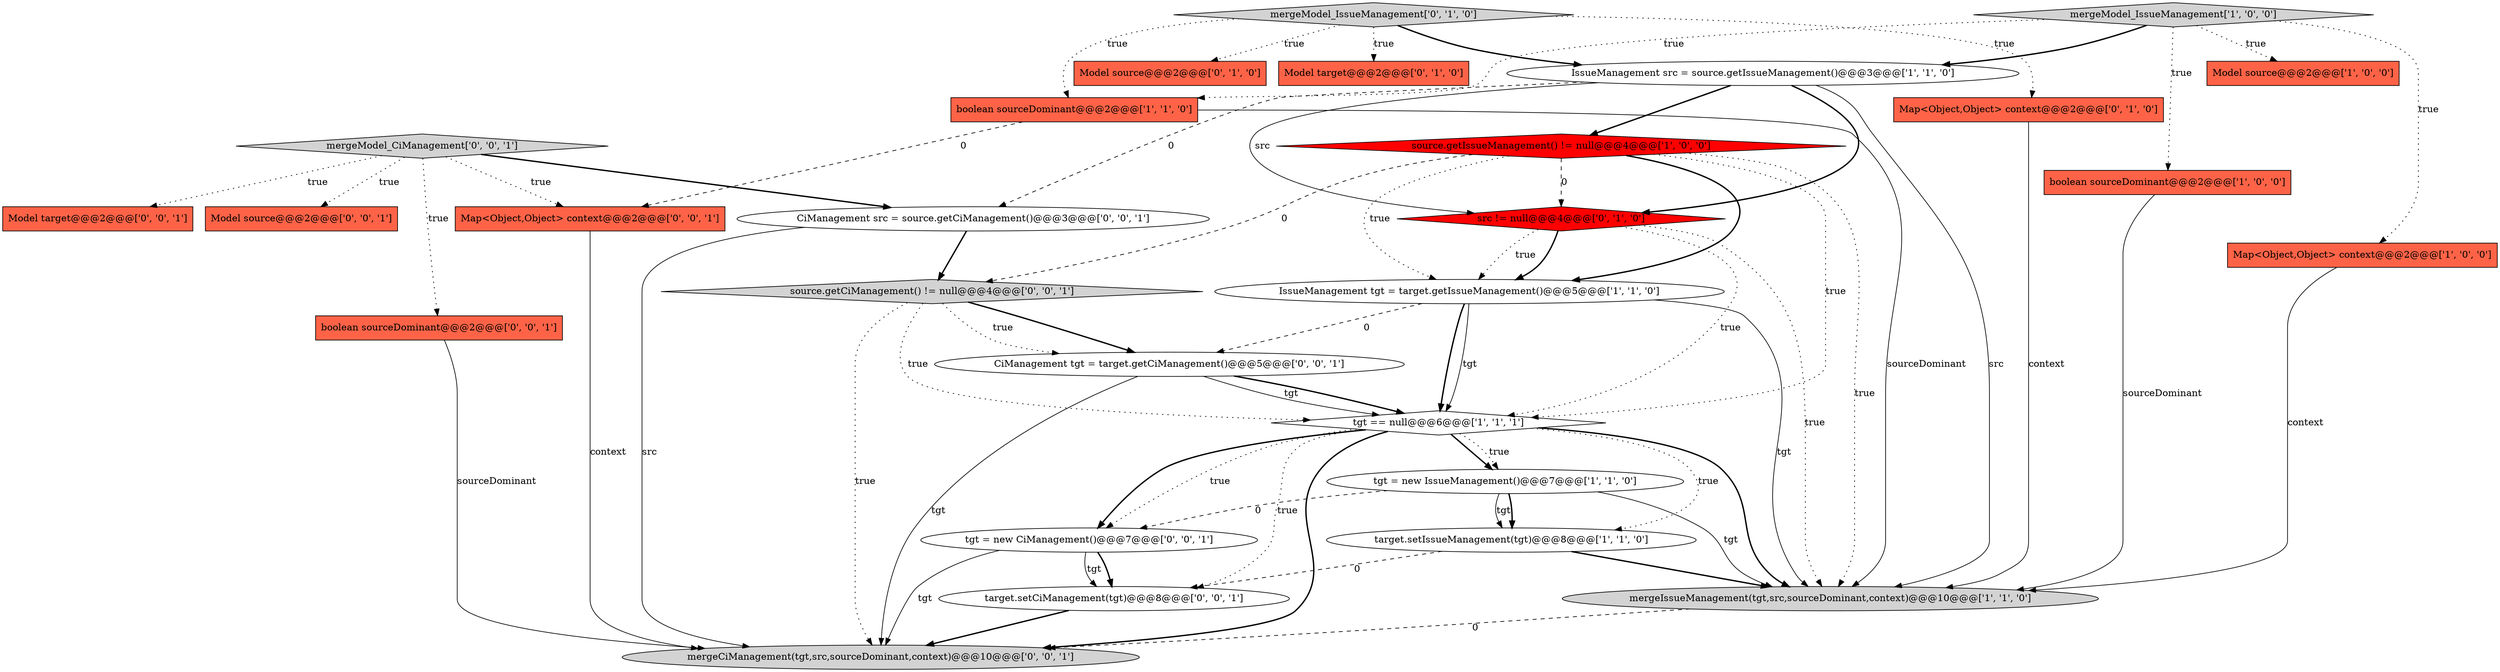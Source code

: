 digraph {
13 [style = filled, label = "Map<Object,Object> context@@@2@@@['0', '1', '0']", fillcolor = tomato, shape = box image = "AAA0AAABBB2BBB"];
8 [style = filled, label = "boolean sourceDominant@@@2@@@['1', '0', '0']", fillcolor = tomato, shape = box image = "AAA0AAABBB1BBB"];
16 [style = filled, label = "mergeModel_IssueManagement['0', '1', '0']", fillcolor = lightgray, shape = diamond image = "AAA0AAABBB2BBB"];
22 [style = filled, label = "target.setCiManagement(tgt)@@@8@@@['0', '0', '1']", fillcolor = white, shape = ellipse image = "AAA0AAABBB3BBB"];
11 [style = filled, label = "boolean sourceDominant@@@2@@@['1', '1', '0']", fillcolor = tomato, shape = box image = "AAA0AAABBB1BBB"];
3 [style = filled, label = "IssueManagement tgt = target.getIssueManagement()@@@5@@@['1', '1', '0']", fillcolor = white, shape = ellipse image = "AAA0AAABBB1BBB"];
6 [style = filled, label = "tgt = new IssueManagement()@@@7@@@['1', '1', '0']", fillcolor = white, shape = ellipse image = "AAA0AAABBB1BBB"];
2 [style = filled, label = "source.getIssueManagement() != null@@@4@@@['1', '0', '0']", fillcolor = red, shape = diamond image = "AAA1AAABBB1BBB"];
7 [style = filled, label = "target.setIssueManagement(tgt)@@@8@@@['1', '1', '0']", fillcolor = white, shape = ellipse image = "AAA0AAABBB1BBB"];
1 [style = filled, label = "mergeModel_IssueManagement['1', '0', '0']", fillcolor = lightgray, shape = diamond image = "AAA0AAABBB1BBB"];
0 [style = filled, label = "tgt == null@@@6@@@['1', '1', '1']", fillcolor = white, shape = diamond image = "AAA0AAABBB1BBB"];
9 [style = filled, label = "mergeIssueManagement(tgt,src,sourceDominant,context)@@@10@@@['1', '1', '0']", fillcolor = lightgray, shape = ellipse image = "AAA0AAABBB1BBB"];
19 [style = filled, label = "Model target@@@2@@@['0', '0', '1']", fillcolor = tomato, shape = box image = "AAA0AAABBB3BBB"];
26 [style = filled, label = "Map<Object,Object> context@@@2@@@['0', '0', '1']", fillcolor = tomato, shape = box image = "AAA0AAABBB3BBB"];
25 [style = filled, label = "tgt = new CiManagement()@@@7@@@['0', '0', '1']", fillcolor = white, shape = ellipse image = "AAA0AAABBB3BBB"];
5 [style = filled, label = "Model source@@@2@@@['1', '0', '0']", fillcolor = tomato, shape = box image = "AAA0AAABBB1BBB"];
27 [style = filled, label = "source.getCiManagement() != null@@@4@@@['0', '0', '1']", fillcolor = lightgray, shape = diamond image = "AAA0AAABBB3BBB"];
18 [style = filled, label = "CiManagement tgt = target.getCiManagement()@@@5@@@['0', '0', '1']", fillcolor = white, shape = ellipse image = "AAA0AAABBB3BBB"];
20 [style = filled, label = "mergeModel_CiManagement['0', '0', '1']", fillcolor = lightgray, shape = diamond image = "AAA0AAABBB3BBB"];
17 [style = filled, label = "Model source@@@2@@@['0', '0', '1']", fillcolor = tomato, shape = box image = "AAA0AAABBB3BBB"];
12 [style = filled, label = "src != null@@@4@@@['0', '1', '0']", fillcolor = red, shape = diamond image = "AAA1AAABBB2BBB"];
24 [style = filled, label = "boolean sourceDominant@@@2@@@['0', '0', '1']", fillcolor = tomato, shape = box image = "AAA0AAABBB3BBB"];
21 [style = filled, label = "CiManagement src = source.getCiManagement()@@@3@@@['0', '0', '1']", fillcolor = white, shape = ellipse image = "AAA0AAABBB3BBB"];
15 [style = filled, label = "Model source@@@2@@@['0', '1', '0']", fillcolor = tomato, shape = box image = "AAA0AAABBB2BBB"];
4 [style = filled, label = "Map<Object,Object> context@@@2@@@['1', '0', '0']", fillcolor = tomato, shape = box image = "AAA0AAABBB1BBB"];
14 [style = filled, label = "Model target@@@2@@@['0', '1', '0']", fillcolor = tomato, shape = box image = "AAA0AAABBB2BBB"];
10 [style = filled, label = "IssueManagement src = source.getIssueManagement()@@@3@@@['1', '1', '0']", fillcolor = white, shape = ellipse image = "AAA0AAABBB1BBB"];
23 [style = filled, label = "mergeCiManagement(tgt,src,sourceDominant,context)@@@10@@@['0', '0', '1']", fillcolor = lightgray, shape = ellipse image = "AAA0AAABBB3BBB"];
2->3 [style = dotted, label="true"];
27->18 [style = bold, label=""];
12->3 [style = dotted, label="true"];
8->9 [style = solid, label="sourceDominant"];
0->9 [style = bold, label=""];
2->0 [style = dotted, label="true"];
10->21 [style = dashed, label="0"];
25->22 [style = bold, label=""];
16->13 [style = dotted, label="true"];
21->27 [style = bold, label=""];
0->6 [style = bold, label=""];
16->10 [style = bold, label=""];
20->24 [style = dotted, label="true"];
20->17 [style = dotted, label="true"];
3->18 [style = dashed, label="0"];
2->3 [style = bold, label=""];
3->9 [style = solid, label="tgt"];
1->11 [style = dotted, label="true"];
16->15 [style = dotted, label="true"];
20->26 [style = dotted, label="true"];
11->26 [style = dashed, label="0"];
2->27 [style = dashed, label="0"];
13->9 [style = solid, label="context"];
27->23 [style = dotted, label="true"];
1->4 [style = dotted, label="true"];
0->6 [style = dotted, label="true"];
0->25 [style = dotted, label="true"];
6->9 [style = solid, label="tgt"];
22->23 [style = bold, label=""];
25->23 [style = solid, label="tgt"];
9->23 [style = dashed, label="0"];
3->0 [style = bold, label=""];
25->22 [style = solid, label="tgt"];
18->0 [style = solid, label="tgt"];
0->22 [style = dotted, label="true"];
20->21 [style = bold, label=""];
7->9 [style = bold, label=""];
21->23 [style = solid, label="src"];
26->23 [style = solid, label="context"];
2->12 [style = dashed, label="0"];
0->23 [style = bold, label=""];
2->9 [style = dotted, label="true"];
6->25 [style = dashed, label="0"];
27->0 [style = dotted, label="true"];
0->25 [style = bold, label=""];
4->9 [style = solid, label="context"];
10->12 [style = bold, label=""];
18->23 [style = solid, label="tgt"];
3->0 [style = solid, label="tgt"];
16->14 [style = dotted, label="true"];
11->9 [style = solid, label="sourceDominant"];
10->9 [style = solid, label="src"];
1->8 [style = dotted, label="true"];
12->0 [style = dotted, label="true"];
6->7 [style = solid, label="tgt"];
10->2 [style = bold, label=""];
20->19 [style = dotted, label="true"];
12->3 [style = bold, label=""];
6->7 [style = bold, label=""];
1->10 [style = bold, label=""];
16->11 [style = dotted, label="true"];
10->12 [style = solid, label="src"];
27->18 [style = dotted, label="true"];
24->23 [style = solid, label="sourceDominant"];
18->0 [style = bold, label=""];
1->5 [style = dotted, label="true"];
7->22 [style = dashed, label="0"];
0->7 [style = dotted, label="true"];
12->9 [style = dotted, label="true"];
}

